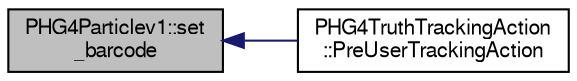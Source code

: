 digraph "PHG4Particlev1::set_barcode"
{
  bgcolor="transparent";
  edge [fontname="FreeSans",fontsize="10",labelfontname="FreeSans",labelfontsize="10"];
  node [fontname="FreeSans",fontsize="10",shape=record];
  rankdir="LR";
  Node1 [label="PHG4Particlev1::set\l_barcode",height=0.2,width=0.4,color="black", fillcolor="grey75", style="filled" fontcolor="black"];
  Node1 -> Node2 [dir="back",color="midnightblue",fontsize="10",style="solid",fontname="FreeSans"];
  Node2 [label="PHG4TruthTrackingAction\l::PreUserTrackingAction",height=0.2,width=0.4,color="black",URL="$db/d5c/classPHG4TruthTrackingAction.html#a22bc2cb2f4cdd07e12eee38c1a43f586",tooltip="tracking action "];
}
